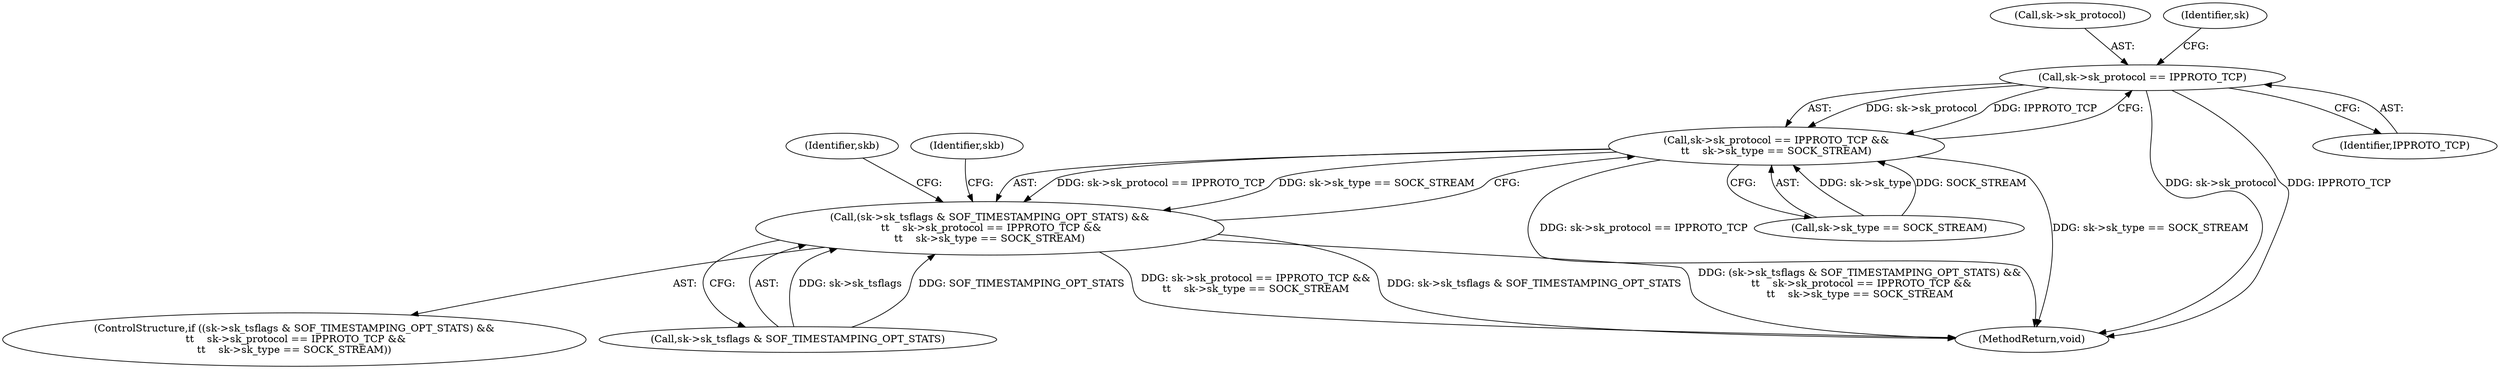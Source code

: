 digraph "0_linux_4ef1b2869447411ad3ef91ad7d4891a83c1a509a_0@pointer" {
"1000140" [label="(Call,sk->sk_protocol == IPPROTO_TCP)"];
"1000139" [label="(Call,sk->sk_protocol == IPPROTO_TCP &&\n\t\t    sk->sk_type == SOCK_STREAM)"];
"1000133" [label="(Call,(sk->sk_tsflags & SOF_TIMESTAMPING_OPT_STATS) &&\n \t\t    sk->sk_protocol == IPPROTO_TCP &&\n\t\t    sk->sk_type == SOCK_STREAM)"];
"1000152" [label="(Identifier,skb)"];
"1000160" [label="(Identifier,skb)"];
"1000145" [label="(Call,sk->sk_type == SOCK_STREAM)"];
"1000132" [label="(ControlStructure,if ((sk->sk_tsflags & SOF_TIMESTAMPING_OPT_STATS) &&\n \t\t    sk->sk_protocol == IPPROTO_TCP &&\n\t\t    sk->sk_type == SOCK_STREAM))"];
"1000215" [label="(MethodReturn,void)"];
"1000140" [label="(Call,sk->sk_protocol == IPPROTO_TCP)"];
"1000141" [label="(Call,sk->sk_protocol)"];
"1000144" [label="(Identifier,IPPROTO_TCP)"];
"1000133" [label="(Call,(sk->sk_tsflags & SOF_TIMESTAMPING_OPT_STATS) &&\n \t\t    sk->sk_protocol == IPPROTO_TCP &&\n\t\t    sk->sk_type == SOCK_STREAM)"];
"1000139" [label="(Call,sk->sk_protocol == IPPROTO_TCP &&\n\t\t    sk->sk_type == SOCK_STREAM)"];
"1000147" [label="(Identifier,sk)"];
"1000134" [label="(Call,sk->sk_tsflags & SOF_TIMESTAMPING_OPT_STATS)"];
"1000140" -> "1000139"  [label="AST: "];
"1000140" -> "1000144"  [label="CFG: "];
"1000141" -> "1000140"  [label="AST: "];
"1000144" -> "1000140"  [label="AST: "];
"1000147" -> "1000140"  [label="CFG: "];
"1000139" -> "1000140"  [label="CFG: "];
"1000140" -> "1000215"  [label="DDG: sk->sk_protocol"];
"1000140" -> "1000215"  [label="DDG: IPPROTO_TCP"];
"1000140" -> "1000139"  [label="DDG: sk->sk_protocol"];
"1000140" -> "1000139"  [label="DDG: IPPROTO_TCP"];
"1000139" -> "1000133"  [label="AST: "];
"1000139" -> "1000145"  [label="CFG: "];
"1000145" -> "1000139"  [label="AST: "];
"1000133" -> "1000139"  [label="CFG: "];
"1000139" -> "1000215"  [label="DDG: sk->sk_protocol == IPPROTO_TCP"];
"1000139" -> "1000215"  [label="DDG: sk->sk_type == SOCK_STREAM"];
"1000139" -> "1000133"  [label="DDG: sk->sk_protocol == IPPROTO_TCP"];
"1000139" -> "1000133"  [label="DDG: sk->sk_type == SOCK_STREAM"];
"1000145" -> "1000139"  [label="DDG: sk->sk_type"];
"1000145" -> "1000139"  [label="DDG: SOCK_STREAM"];
"1000133" -> "1000132"  [label="AST: "];
"1000133" -> "1000134"  [label="CFG: "];
"1000134" -> "1000133"  [label="AST: "];
"1000152" -> "1000133"  [label="CFG: "];
"1000160" -> "1000133"  [label="CFG: "];
"1000133" -> "1000215"  [label="DDG: sk->sk_protocol == IPPROTO_TCP &&\n\t\t    sk->sk_type == SOCK_STREAM"];
"1000133" -> "1000215"  [label="DDG: sk->sk_tsflags & SOF_TIMESTAMPING_OPT_STATS"];
"1000133" -> "1000215"  [label="DDG: (sk->sk_tsflags & SOF_TIMESTAMPING_OPT_STATS) &&\n \t\t    sk->sk_protocol == IPPROTO_TCP &&\n\t\t    sk->sk_type == SOCK_STREAM"];
"1000134" -> "1000133"  [label="DDG: sk->sk_tsflags"];
"1000134" -> "1000133"  [label="DDG: SOF_TIMESTAMPING_OPT_STATS"];
}
